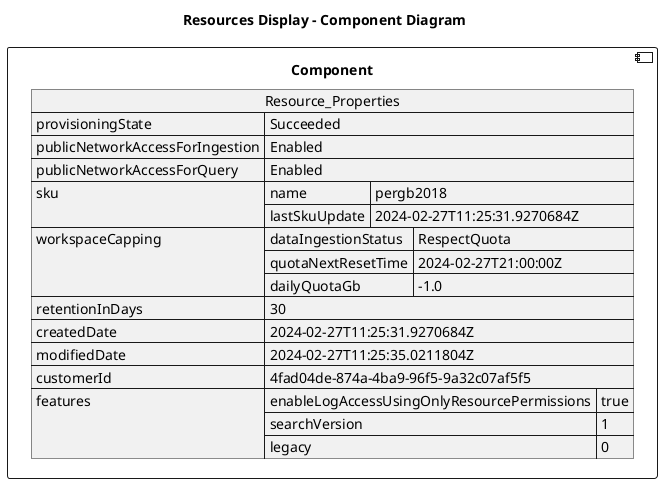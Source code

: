 @startuml

title Resources Display - Component Diagram

component Component {

json  Resource_Properties {
  "provisioningState": "Succeeded",
  "publicNetworkAccessForIngestion": "Enabled",
  "publicNetworkAccessForQuery": "Enabled",
  "sku": {
    "name": "pergb2018",
    "lastSkuUpdate": "2024-02-27T11:25:31.9270684Z"
  },
  "workspaceCapping": {
    "dataIngestionStatus": "RespectQuota",
    "quotaNextResetTime": "2024-02-27T21:00:00Z",
    "dailyQuotaGb": -1.0
  },
  "retentionInDays": 30,
  "createdDate": "2024-02-27T11:25:31.9270684Z",
  "modifiedDate": "2024-02-27T11:25:35.0211804Z",
  "customerId": "4fad04de-874a-4ba9-96f5-9a32c07af5f5",
  "features": {
    "enableLogAccessUsingOnlyResourcePermissions": true,
    "searchVersion": 1,
    "legacy": 0
  }
}
}
@enduml

